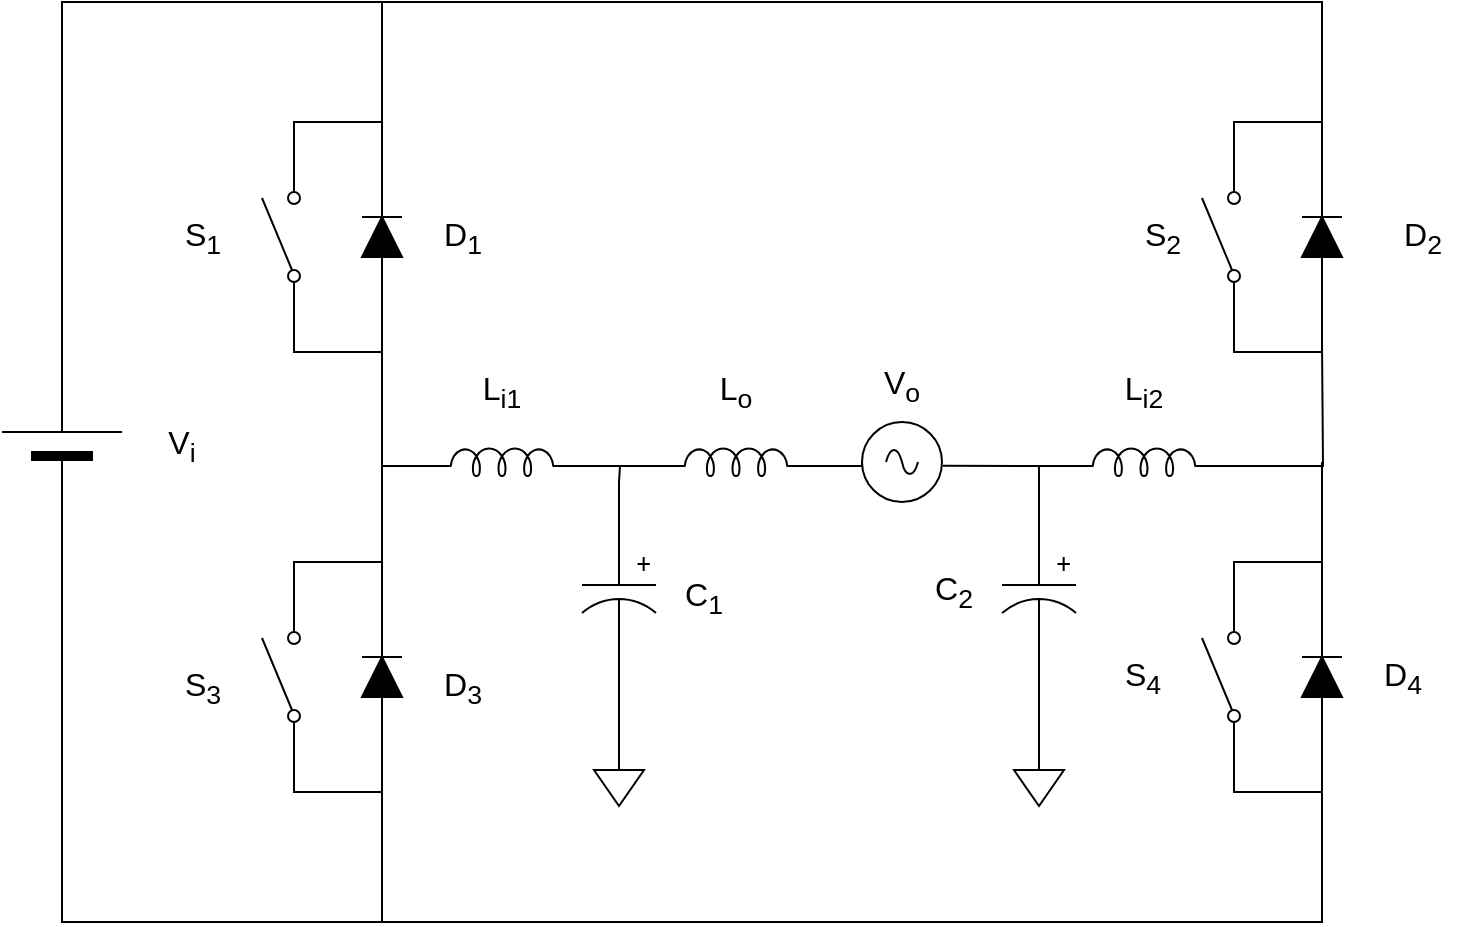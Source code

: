 <mxfile version="27.1.4">
  <diagram name="Page-1" id="-FD0RcOmO0Cx_8AvNTJQ">
    <mxGraphModel dx="719" dy="369" grid="1" gridSize="10" guides="1" tooltips="1" connect="1" arrows="1" fold="1" page="1" pageScale="1" pageWidth="850" pageHeight="1100" math="0" shadow="0">
      <root>
        <mxCell id="0" />
        <mxCell id="1" parent="0" />
        <mxCell id="ylxhSMzxibI2ixlFGiNv-2" value="" style="html=1;shape=mxgraph.electrical.electro-mechanical.singleSwitch;aspect=fixed;elSwitchState=off;direction=north;" vertex="1" parent="1">
          <mxGeometry x="170" y="140" width="20" height="75" as="geometry" />
        </mxCell>
        <mxCell id="ylxhSMzxibI2ixlFGiNv-3" value="" style="pointerEvents=1;fillColor=strokeColor;verticalLabelPosition=bottom;shadow=0;dashed=0;align=center;html=1;verticalAlign=top;shape=mxgraph.electrical.diodes.diode;direction=north;" vertex="1" parent="1">
          <mxGeometry x="220" y="152.5" width="20" height="50" as="geometry" />
        </mxCell>
        <mxCell id="ylxhSMzxibI2ixlFGiNv-4" style="edgeStyle=orthogonalEdgeStyle;rounded=0;orthogonalLoop=1;jettySize=auto;html=1;exitX=0;exitY=0.8;exitDx=0;exitDy=0;entryX=0;entryY=0.5;entryDx=0;entryDy=0;endArrow=none;startFill=0;entryPerimeter=0;" edge="1" parent="1" source="ylxhSMzxibI2ixlFGiNv-2" target="ylxhSMzxibI2ixlFGiNv-3">
          <mxGeometry relative="1" as="geometry" />
        </mxCell>
        <mxCell id="ylxhSMzxibI2ixlFGiNv-5" style="edgeStyle=orthogonalEdgeStyle;rounded=0;orthogonalLoop=1;jettySize=auto;html=1;exitX=1;exitY=0.8;exitDx=0;exitDy=0;entryX=1;entryY=0.5;entryDx=0;entryDy=0;endArrow=none;startFill=0;entryPerimeter=0;" edge="1" parent="1" source="ylxhSMzxibI2ixlFGiNv-2" target="ylxhSMzxibI2ixlFGiNv-3">
          <mxGeometry relative="1" as="geometry" />
        </mxCell>
        <mxCell id="ylxhSMzxibI2ixlFGiNv-6" value="" style="html=1;shape=mxgraph.electrical.electro-mechanical.singleSwitch;aspect=fixed;elSwitchState=off;direction=north;" vertex="1" parent="1">
          <mxGeometry x="640" y="140" width="20" height="75" as="geometry" />
        </mxCell>
        <mxCell id="ylxhSMzxibI2ixlFGiNv-7" value="" style="pointerEvents=1;fillColor=strokeColor;verticalLabelPosition=bottom;shadow=0;dashed=0;align=center;html=1;verticalAlign=top;shape=mxgraph.electrical.diodes.diode;direction=north;" vertex="1" parent="1">
          <mxGeometry x="690" y="152.5" width="20" height="50" as="geometry" />
        </mxCell>
        <mxCell id="ylxhSMzxibI2ixlFGiNv-8" style="edgeStyle=orthogonalEdgeStyle;rounded=0;orthogonalLoop=1;jettySize=auto;html=1;exitX=0;exitY=0.8;exitDx=0;exitDy=0;entryX=0;entryY=0.5;entryDx=0;entryDy=0;endArrow=none;startFill=0;entryPerimeter=0;" edge="1" parent="1" source="ylxhSMzxibI2ixlFGiNv-6" target="ylxhSMzxibI2ixlFGiNv-7">
          <mxGeometry relative="1" as="geometry" />
        </mxCell>
        <mxCell id="ylxhSMzxibI2ixlFGiNv-9" style="edgeStyle=orthogonalEdgeStyle;rounded=0;orthogonalLoop=1;jettySize=auto;html=1;exitX=1;exitY=0.8;exitDx=0;exitDy=0;entryX=1;entryY=0.5;entryDx=0;entryDy=0;endArrow=none;startFill=0;entryPerimeter=0;" edge="1" parent="1" source="ylxhSMzxibI2ixlFGiNv-6" target="ylxhSMzxibI2ixlFGiNv-7">
          <mxGeometry relative="1" as="geometry" />
        </mxCell>
        <mxCell id="ylxhSMzxibI2ixlFGiNv-14" value="" style="html=1;shape=mxgraph.electrical.electro-mechanical.singleSwitch;aspect=fixed;elSwitchState=off;direction=north;" vertex="1" parent="1">
          <mxGeometry x="170" y="360" width="20" height="75" as="geometry" />
        </mxCell>
        <mxCell id="ylxhSMzxibI2ixlFGiNv-15" value="" style="pointerEvents=1;fillColor=strokeColor;verticalLabelPosition=bottom;shadow=0;dashed=0;align=center;html=1;verticalAlign=top;shape=mxgraph.electrical.diodes.diode;direction=north;" vertex="1" parent="1">
          <mxGeometry x="220" y="372.5" width="20" height="50" as="geometry" />
        </mxCell>
        <mxCell id="ylxhSMzxibI2ixlFGiNv-16" style="edgeStyle=orthogonalEdgeStyle;rounded=0;orthogonalLoop=1;jettySize=auto;html=1;exitX=0;exitY=0.8;exitDx=0;exitDy=0;entryX=0;entryY=0.5;entryDx=0;entryDy=0;endArrow=none;startFill=0;entryPerimeter=0;" edge="1" parent="1" source="ylxhSMzxibI2ixlFGiNv-14" target="ylxhSMzxibI2ixlFGiNv-15">
          <mxGeometry relative="1" as="geometry" />
        </mxCell>
        <mxCell id="ylxhSMzxibI2ixlFGiNv-17" style="edgeStyle=orthogonalEdgeStyle;rounded=0;orthogonalLoop=1;jettySize=auto;html=1;exitX=1;exitY=0.8;exitDx=0;exitDy=0;entryX=1;entryY=0.5;entryDx=0;entryDy=0;endArrow=none;startFill=0;entryPerimeter=0;" edge="1" parent="1" source="ylxhSMzxibI2ixlFGiNv-14" target="ylxhSMzxibI2ixlFGiNv-15">
          <mxGeometry relative="1" as="geometry" />
        </mxCell>
        <mxCell id="ylxhSMzxibI2ixlFGiNv-18" value="" style="html=1;shape=mxgraph.electrical.electro-mechanical.singleSwitch;aspect=fixed;elSwitchState=off;direction=north;" vertex="1" parent="1">
          <mxGeometry x="640" y="360" width="20" height="75" as="geometry" />
        </mxCell>
        <mxCell id="ylxhSMzxibI2ixlFGiNv-19" value="" style="pointerEvents=1;fillColor=strokeColor;verticalLabelPosition=bottom;shadow=0;dashed=0;align=center;html=1;verticalAlign=top;shape=mxgraph.electrical.diodes.diode;direction=north;" vertex="1" parent="1">
          <mxGeometry x="690" y="372.5" width="20" height="50" as="geometry" />
        </mxCell>
        <mxCell id="ylxhSMzxibI2ixlFGiNv-20" style="edgeStyle=orthogonalEdgeStyle;rounded=0;orthogonalLoop=1;jettySize=auto;html=1;exitX=0;exitY=0.8;exitDx=0;exitDy=0;entryX=0;entryY=0.5;entryDx=0;entryDy=0;endArrow=none;startFill=0;entryPerimeter=0;" edge="1" parent="1" source="ylxhSMzxibI2ixlFGiNv-18" target="ylxhSMzxibI2ixlFGiNv-19">
          <mxGeometry relative="1" as="geometry" />
        </mxCell>
        <mxCell id="ylxhSMzxibI2ixlFGiNv-21" style="edgeStyle=orthogonalEdgeStyle;rounded=0;orthogonalLoop=1;jettySize=auto;html=1;exitX=1;exitY=0.8;exitDx=0;exitDy=0;entryX=1;entryY=0.5;entryDx=0;entryDy=0;endArrow=none;startFill=0;entryPerimeter=0;" edge="1" parent="1" source="ylxhSMzxibI2ixlFGiNv-18" target="ylxhSMzxibI2ixlFGiNv-19">
          <mxGeometry relative="1" as="geometry" />
        </mxCell>
        <mxCell id="ylxhSMzxibI2ixlFGiNv-24" style="edgeStyle=orthogonalEdgeStyle;rounded=0;orthogonalLoop=1;jettySize=auto;html=1;exitX=1;exitY=0.5;exitDx=0;exitDy=0;exitPerimeter=0;endArrow=none;startFill=0;" edge="1" parent="1" source="ylxhSMzxibI2ixlFGiNv-23">
          <mxGeometry relative="1" as="geometry">
            <mxPoint x="700" y="120" as="targetPoint" />
            <Array as="points">
              <mxPoint x="70" y="60" />
              <mxPoint x="700" y="60" />
            </Array>
          </mxGeometry>
        </mxCell>
        <mxCell id="ylxhSMzxibI2ixlFGiNv-71" style="edgeStyle=orthogonalEdgeStyle;rounded=0;orthogonalLoop=1;jettySize=auto;html=1;endArrow=none;startFill=0;" edge="1" parent="1" source="ylxhSMzxibI2ixlFGiNv-23">
          <mxGeometry relative="1" as="geometry">
            <mxPoint x="700" y="430" as="targetPoint" />
            <Array as="points">
              <mxPoint x="70" y="520" />
              <mxPoint x="700" y="520" />
              <mxPoint x="700" y="450" />
            </Array>
          </mxGeometry>
        </mxCell>
        <mxCell id="ylxhSMzxibI2ixlFGiNv-23" value="" style="verticalLabelPosition=bottom;shadow=0;dashed=0;align=center;fillColor=strokeColor;html=1;verticalAlign=top;strokeWidth=1;shape=mxgraph.electrical.miscellaneous.monocell_battery;direction=north;" vertex="1" parent="1">
          <mxGeometry x="40" y="230" width="60" height="100" as="geometry" />
        </mxCell>
        <mxCell id="ylxhSMzxibI2ixlFGiNv-27" value="" style="pointerEvents=1;verticalLabelPosition=bottom;shadow=0;dashed=0;align=center;html=1;verticalAlign=top;shape=mxgraph.electrical.signal_sources.source;aspect=fixed;points=[[0.5,0,0],[1,0.5,0],[0.5,1,0],[0,0.5,0]];elSignalType=ac;" vertex="1" parent="1">
          <mxGeometry x="470" y="270" width="40" height="40" as="geometry" />
        </mxCell>
        <mxCell id="ylxhSMzxibI2ixlFGiNv-28" value="" style="endArrow=none;html=1;rounded=0;" edge="1" parent="1">
          <mxGeometry width="50" height="50" relative="1" as="geometry">
            <mxPoint x="230" y="120" as="sourcePoint" />
            <mxPoint x="230" y="60" as="targetPoint" />
          </mxGeometry>
        </mxCell>
        <mxCell id="ylxhSMzxibI2ixlFGiNv-29" value="" style="endArrow=none;html=1;rounded=0;" edge="1" parent="1">
          <mxGeometry width="50" height="50" relative="1" as="geometry">
            <mxPoint x="230" y="520" as="sourcePoint" />
            <mxPoint x="230" y="450" as="targetPoint" />
          </mxGeometry>
        </mxCell>
        <mxCell id="ylxhSMzxibI2ixlFGiNv-30" value="" style="pointerEvents=1;verticalLabelPosition=bottom;shadow=0;dashed=0;align=center;html=1;verticalAlign=top;shape=mxgraph.electrical.inductors.inductor_5;" vertex="1" parent="1">
          <mxGeometry x="367" y="283" width="80" height="14" as="geometry" />
        </mxCell>
        <mxCell id="ylxhSMzxibI2ixlFGiNv-43" style="edgeStyle=orthogonalEdgeStyle;rounded=0;orthogonalLoop=1;jettySize=auto;html=1;endArrow=none;startFill=0;entryX=0;entryY=0.645;entryDx=0;entryDy=0;entryPerimeter=0;" edge="1" parent="1" source="ylxhSMzxibI2ixlFGiNv-31" target="ylxhSMzxibI2ixlFGiNv-30">
          <mxGeometry relative="1" as="geometry">
            <mxPoint x="348.5" y="290" as="targetPoint" />
            <Array as="points">
              <mxPoint x="349" y="300" />
              <mxPoint x="349" y="300" />
              <mxPoint x="349" y="292" />
            </Array>
          </mxGeometry>
        </mxCell>
        <mxCell id="ylxhSMzxibI2ixlFGiNv-31" value="" style="pointerEvents=1;verticalLabelPosition=bottom;shadow=0;dashed=0;align=center;html=1;verticalAlign=top;shape=mxgraph.electrical.capacitors.capacitor_3;direction=south;" vertex="1" parent="1">
          <mxGeometry x="330" y="320" width="37" height="70" as="geometry" />
        </mxCell>
        <mxCell id="ylxhSMzxibI2ixlFGiNv-40" style="edgeStyle=orthogonalEdgeStyle;rounded=0;orthogonalLoop=1;jettySize=auto;html=1;endArrow=none;startFill=0;exitX=0;exitY=0.645;exitDx=0;exitDy=0;exitPerimeter=0;" edge="1" parent="1" source="ylxhSMzxibI2ixlFGiNv-33">
          <mxGeometry relative="1" as="geometry">
            <mxPoint x="230" y="340" as="targetPoint" />
          </mxGeometry>
        </mxCell>
        <mxCell id="ylxhSMzxibI2ixlFGiNv-33" value="" style="pointerEvents=1;verticalLabelPosition=bottom;shadow=0;dashed=0;align=center;html=1;verticalAlign=top;shape=mxgraph.electrical.inductors.inductor_5;direction=east;" vertex="1" parent="1">
          <mxGeometry x="250" y="283" width="80" height="14" as="geometry" />
        </mxCell>
        <mxCell id="ylxhSMzxibI2ixlFGiNv-34" value="" style="pointerEvents=1;verticalLabelPosition=bottom;shadow=0;dashed=0;align=center;html=1;verticalAlign=top;shape=mxgraph.electrical.signal_sources.signal_ground;" vertex="1" parent="1">
          <mxGeometry x="336" y="435" width="25" height="27" as="geometry" />
        </mxCell>
        <mxCell id="ylxhSMzxibI2ixlFGiNv-35" value="" style="pointerEvents=1;verticalLabelPosition=bottom;shadow=0;dashed=0;align=center;html=1;verticalAlign=top;shape=mxgraph.electrical.capacitors.capacitor_3;direction=south;" vertex="1" parent="1">
          <mxGeometry x="540" y="320" width="37" height="70" as="geometry" />
        </mxCell>
        <mxCell id="ylxhSMzxibI2ixlFGiNv-45" style="edgeStyle=orthogonalEdgeStyle;rounded=0;orthogonalLoop=1;jettySize=auto;html=1;exitX=1;exitY=0.645;exitDx=0;exitDy=0;exitPerimeter=0;endArrow=none;startFill=0;" edge="1" parent="1" source="ylxhSMzxibI2ixlFGiNv-36">
          <mxGeometry relative="1" as="geometry">
            <mxPoint x="700" y="230" as="targetPoint" />
          </mxGeometry>
        </mxCell>
        <mxCell id="ylxhSMzxibI2ixlFGiNv-36" value="" style="pointerEvents=1;verticalLabelPosition=bottom;shadow=0;dashed=0;align=center;html=1;verticalAlign=top;shape=mxgraph.electrical.inductors.inductor_5;" vertex="1" parent="1">
          <mxGeometry x="571" y="283" width="80" height="14" as="geometry" />
        </mxCell>
        <mxCell id="ylxhSMzxibI2ixlFGiNv-37" value="" style="pointerEvents=1;verticalLabelPosition=bottom;shadow=0;dashed=0;align=center;html=1;verticalAlign=top;shape=mxgraph.electrical.signal_sources.signal_ground;" vertex="1" parent="1">
          <mxGeometry x="546" y="435" width="25" height="27" as="geometry" />
        </mxCell>
        <mxCell id="ylxhSMzxibI2ixlFGiNv-41" style="edgeStyle=orthogonalEdgeStyle;rounded=0;orthogonalLoop=1;jettySize=auto;html=1;exitX=1;exitY=0.645;exitDx=0;exitDy=0;exitPerimeter=0;entryX=0;entryY=0.645;entryDx=0;entryDy=0;entryPerimeter=0;endArrow=none;startFill=0;" edge="1" parent="1" source="ylxhSMzxibI2ixlFGiNv-33" target="ylxhSMzxibI2ixlFGiNv-30">
          <mxGeometry relative="1" as="geometry" />
        </mxCell>
        <mxCell id="ylxhSMzxibI2ixlFGiNv-44" style="edgeStyle=orthogonalEdgeStyle;rounded=0;orthogonalLoop=1;jettySize=auto;html=1;entryX=0;entryY=0.5;entryDx=0;entryDy=0;entryPerimeter=0;exitX=1;exitY=0.645;exitDx=0;exitDy=0;exitPerimeter=0;endArrow=none;startFill=0;" edge="1" parent="1" source="ylxhSMzxibI2ixlFGiNv-30" target="ylxhSMzxibI2ixlFGiNv-27">
          <mxGeometry relative="1" as="geometry" />
        </mxCell>
        <mxCell id="ylxhSMzxibI2ixlFGiNv-48" style="edgeStyle=orthogonalEdgeStyle;rounded=0;orthogonalLoop=1;jettySize=auto;html=1;exitX=0;exitY=0.645;exitDx=0;exitDy=0;exitPerimeter=0;entryX=0;entryY=0.5;entryDx=0;entryDy=0;entryPerimeter=0;endArrow=none;startFill=0;" edge="1" parent="1" source="ylxhSMzxibI2ixlFGiNv-36" target="ylxhSMzxibI2ixlFGiNv-35">
          <mxGeometry relative="1" as="geometry" />
        </mxCell>
        <mxCell id="ylxhSMzxibI2ixlFGiNv-49" value="" style="endArrow=none;html=1;rounded=0;exitX=0;exitY=0.645;exitDx=0;exitDy=0;exitPerimeter=0;entryX=1.01;entryY=0.546;entryDx=0;entryDy=0;entryPerimeter=0;" edge="1" parent="1" source="ylxhSMzxibI2ixlFGiNv-36" target="ylxhSMzxibI2ixlFGiNv-27">
          <mxGeometry width="50" height="50" relative="1" as="geometry">
            <mxPoint x="560" y="300" as="sourcePoint" />
            <mxPoint x="520" y="300" as="targetPoint" />
          </mxGeometry>
        </mxCell>
        <mxCell id="ylxhSMzxibI2ixlFGiNv-50" style="edgeStyle=orthogonalEdgeStyle;rounded=0;orthogonalLoop=1;jettySize=auto;html=1;exitX=1;exitY=0.5;exitDx=0;exitDy=0;exitPerimeter=0;entryX=0.5;entryY=0;entryDx=0;entryDy=0;entryPerimeter=0;endArrow=none;startFill=0;" edge="1" parent="1" source="ylxhSMzxibI2ixlFGiNv-31" target="ylxhSMzxibI2ixlFGiNv-34">
          <mxGeometry relative="1" as="geometry" />
        </mxCell>
        <mxCell id="ylxhSMzxibI2ixlFGiNv-51" style="edgeStyle=orthogonalEdgeStyle;rounded=0;orthogonalLoop=1;jettySize=auto;html=1;exitX=1;exitY=0.5;exitDx=0;exitDy=0;exitPerimeter=0;entryX=0.5;entryY=0;entryDx=0;entryDy=0;entryPerimeter=0;endArrow=none;startFill=0;" edge="1" parent="1" source="ylxhSMzxibI2ixlFGiNv-35" target="ylxhSMzxibI2ixlFGiNv-37">
          <mxGeometry relative="1" as="geometry" />
        </mxCell>
        <mxCell id="ylxhSMzxibI2ixlFGiNv-52" value="" style="endArrow=none;html=1;rounded=0;" edge="1" parent="1">
          <mxGeometry width="50" height="50" relative="1" as="geometry">
            <mxPoint x="230" y="300" as="sourcePoint" />
            <mxPoint x="230" y="230" as="targetPoint" />
          </mxGeometry>
        </mxCell>
        <mxCell id="ylxhSMzxibI2ixlFGiNv-53" value="" style="endArrow=none;html=1;rounded=0;" edge="1" parent="1">
          <mxGeometry width="50" height="50" relative="1" as="geometry">
            <mxPoint x="700" y="340" as="sourcePoint" />
            <mxPoint x="700" y="290" as="targetPoint" />
          </mxGeometry>
        </mxCell>
        <mxCell id="ylxhSMzxibI2ixlFGiNv-55" value="&lt;font style=&quot;font-size: 16px;&quot;&gt;D&lt;sub&gt;1&lt;/sub&gt;&lt;/font&gt;" style="text;html=1;align=center;verticalAlign=middle;resizable=0;points=[];autosize=1;strokeColor=none;fillColor=none;" vertex="1" parent="1">
          <mxGeometry x="250" y="157.5" width="40" height="40" as="geometry" />
        </mxCell>
        <mxCell id="ylxhSMzxibI2ixlFGiNv-56" value="&lt;font style=&quot;font-size: 16px;&quot;&gt;D&lt;sub&gt;2&lt;/sub&gt;&lt;/font&gt;" style="text;html=1;align=center;verticalAlign=middle;resizable=0;points=[];autosize=1;strokeColor=none;fillColor=none;" vertex="1" parent="1">
          <mxGeometry x="730" y="157.5" width="40" height="40" as="geometry" />
        </mxCell>
        <mxCell id="ylxhSMzxibI2ixlFGiNv-57" value="&lt;font style=&quot;font-size: 16px;&quot;&gt;D&lt;sub&gt;3&lt;/sub&gt;&lt;/font&gt;" style="text;html=1;align=center;verticalAlign=middle;resizable=0;points=[];autosize=1;strokeColor=none;fillColor=none;" vertex="1" parent="1">
          <mxGeometry x="250" y="382.5" width="40" height="40" as="geometry" />
        </mxCell>
        <mxCell id="ylxhSMzxibI2ixlFGiNv-58" value="&lt;font style=&quot;font-size: 16px;&quot;&gt;D&lt;sub&gt;4&lt;/sub&gt;&lt;/font&gt;" style="text;html=1;align=center;verticalAlign=middle;resizable=0;points=[];autosize=1;strokeColor=none;fillColor=none;" vertex="1" parent="1">
          <mxGeometry x="720" y="377.5" width="40" height="40" as="geometry" />
        </mxCell>
        <mxCell id="ylxhSMzxibI2ixlFGiNv-59" value="&lt;font style=&quot;font-size: 16px;&quot;&gt;S&lt;sub&gt;1&lt;/sub&gt;&lt;/font&gt;" style="text;html=1;align=center;verticalAlign=middle;resizable=0;points=[];autosize=1;strokeColor=none;fillColor=none;" vertex="1" parent="1">
          <mxGeometry x="120" y="157.5" width="40" height="40" as="geometry" />
        </mxCell>
        <mxCell id="ylxhSMzxibI2ixlFGiNv-60" value="&lt;font style=&quot;font-size: 16px;&quot;&gt;S&lt;sub&gt;2&lt;/sub&gt;&lt;/font&gt;" style="text;html=1;align=center;verticalAlign=middle;resizable=0;points=[];autosize=1;strokeColor=none;fillColor=none;" vertex="1" parent="1">
          <mxGeometry x="600" y="157.5" width="40" height="40" as="geometry" />
        </mxCell>
        <mxCell id="ylxhSMzxibI2ixlFGiNv-61" value="&lt;font style=&quot;font-size: 16px;&quot;&gt;S&lt;sub&gt;3&lt;/sub&gt;&lt;/font&gt;" style="text;html=1;align=center;verticalAlign=middle;resizable=0;points=[];autosize=1;strokeColor=none;fillColor=none;" vertex="1" parent="1">
          <mxGeometry x="120" y="382.5" width="40" height="40" as="geometry" />
        </mxCell>
        <mxCell id="ylxhSMzxibI2ixlFGiNv-62" value="&lt;font style=&quot;font-size: 16px;&quot;&gt;S&lt;sub&gt;4&lt;/sub&gt;&lt;/font&gt;" style="text;html=1;align=center;verticalAlign=middle;resizable=0;points=[];autosize=1;strokeColor=none;fillColor=none;" vertex="1" parent="1">
          <mxGeometry x="590" y="377.5" width="40" height="40" as="geometry" />
        </mxCell>
        <mxCell id="ylxhSMzxibI2ixlFGiNv-63" value="&lt;font style=&quot;font-size: 16px;&quot;&gt;L&lt;sub&gt;i1&lt;/sub&gt;&lt;/font&gt;" style="text;html=1;align=center;verticalAlign=middle;whiteSpace=wrap;rounded=0;" vertex="1" parent="1">
          <mxGeometry x="260" y="240" width="60" height="30" as="geometry" />
        </mxCell>
        <mxCell id="ylxhSMzxibI2ixlFGiNv-64" value="&lt;font style=&quot;font-size: 16px;&quot;&gt;L&lt;sub&gt;i2&lt;/sub&gt;&lt;/font&gt;" style="text;html=1;align=center;verticalAlign=middle;whiteSpace=wrap;rounded=0;" vertex="1" parent="1">
          <mxGeometry x="581" y="240" width="60" height="30" as="geometry" />
        </mxCell>
        <mxCell id="ylxhSMzxibI2ixlFGiNv-65" value="&lt;font style=&quot;font-size: 16px;&quot;&gt;L&lt;sub&gt;o&lt;/sub&gt;&lt;/font&gt;" style="text;html=1;align=center;verticalAlign=middle;whiteSpace=wrap;rounded=0;" vertex="1" parent="1">
          <mxGeometry x="377" y="240" width="60" height="30" as="geometry" />
        </mxCell>
        <mxCell id="ylxhSMzxibI2ixlFGiNv-66" value="&lt;font style=&quot;font-size: 16px;&quot;&gt;C&lt;sub&gt;1&lt;/sub&gt;&lt;/font&gt;" style="text;html=1;align=center;verticalAlign=middle;whiteSpace=wrap;rounded=0;" vertex="1" parent="1">
          <mxGeometry x="361" y="342.5" width="60" height="30" as="geometry" />
        </mxCell>
        <mxCell id="ylxhSMzxibI2ixlFGiNv-67" value="&lt;font style=&quot;font-size: 16px;&quot;&gt;C&lt;sub&gt;2&lt;/sub&gt;&lt;/font&gt;" style="text;html=1;align=center;verticalAlign=middle;whiteSpace=wrap;rounded=0;" vertex="1" parent="1">
          <mxGeometry x="486" y="340" width="60" height="30" as="geometry" />
        </mxCell>
        <mxCell id="ylxhSMzxibI2ixlFGiNv-69" value="&lt;font style=&quot;font-size: 16px;&quot;&gt;V&lt;sub&gt;i&lt;/sub&gt;&lt;/font&gt;" style="text;html=1;align=center;verticalAlign=middle;whiteSpace=wrap;rounded=0;" vertex="1" parent="1">
          <mxGeometry x="100" y="267" width="60" height="30" as="geometry" />
        </mxCell>
        <mxCell id="ylxhSMzxibI2ixlFGiNv-70" value="&lt;font style=&quot;font-size: 16px;&quot;&gt;V&lt;sub&gt;o&lt;/sub&gt;&lt;/font&gt;" style="text;html=1;align=center;verticalAlign=middle;whiteSpace=wrap;rounded=0;" vertex="1" parent="1">
          <mxGeometry x="460" y="237" width="60" height="30" as="geometry" />
        </mxCell>
      </root>
    </mxGraphModel>
  </diagram>
</mxfile>
